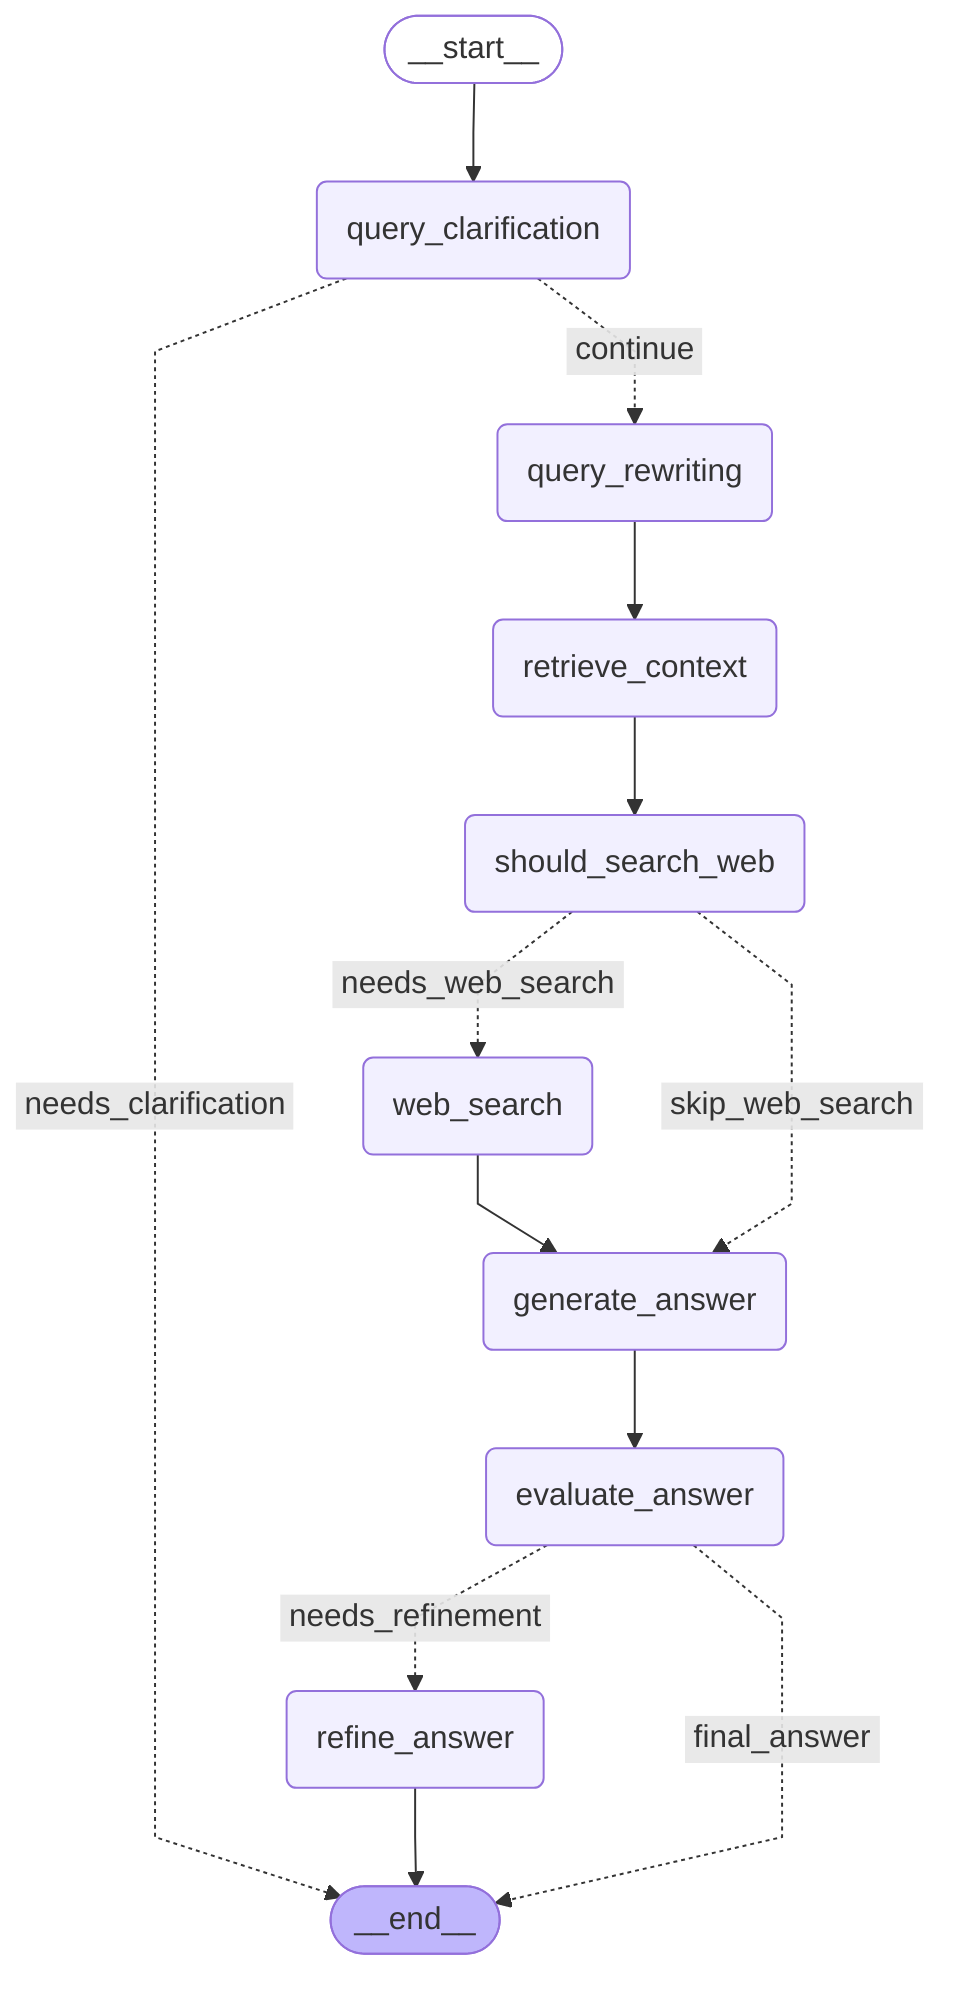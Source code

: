 %%{init: {'flowchart': {'curve': 'linear'}}}%%
graph TD;
	__start__([<p>__start__</p>]):::first
	query_clarification(query_clarification)
	query_rewriting(query_rewriting)
	retrieve_context(retrieve_context)
	should_search_web(should_search_web)
	web_search(web_search)
	generate_answer(generate_answer)
	evaluate_answer(evaluate_answer)
	refine_answer(refine_answer)
	__end__([<p>__end__</p>]):::last
	__start__ --> query_clarification;
	generate_answer --> evaluate_answer;
	query_rewriting --> retrieve_context;
	refine_answer --> __end__;
	retrieve_context --> should_search_web;
	web_search --> generate_answer;
	query_clarification -. &nbsp;needs_clarification&nbsp; .-> __end__;
	query_clarification -. &nbsp;continue&nbsp; .-> query_rewriting;
	should_search_web -. &nbsp;needs_web_search&nbsp; .-> web_search;
	should_search_web -. &nbsp;skip_web_search&nbsp; .-> generate_answer;
	evaluate_answer -. &nbsp;needs_refinement&nbsp; .-> refine_answer;
	evaluate_answer -. &nbsp;final_answer&nbsp; .-> __end__;
	classDef default fill:#f2f0ff,line-height:1.2
	classDef first fill-opacity:0
	classDef last fill:#bfb6fc